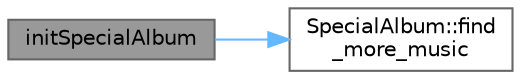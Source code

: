 digraph "initSpecialAlbum"
{
 // LATEX_PDF_SIZE
  bgcolor="transparent";
  edge [fontname=Helvetica,fontsize=10,labelfontname=Helvetica,labelfontsize=10];
  node [fontname=Helvetica,fontsize=10,shape=box,height=0.2,width=0.4];
  rankdir="LR";
  Node1 [id="Node000001",label="initSpecialAlbum",height=0.2,width=0.4,color="gray40", fillcolor="grey60", style="filled", fontcolor="black",tooltip="初始化专辑界面"];
  Node1 -> Node2 [id="edge1_Node000001_Node000002",color="steelblue1",style="solid",tooltip=" "];
  Node2 [id="Node000002",label="SpecialAlbum::find\l_more_music",height=0.2,width=0.4,color="grey40", fillcolor="white", style="filled",URL="$class_special_album.html#aa23356daca3ed71116d6ae55df2991f4",tooltip="搜索更多音乐的信号"];
}
